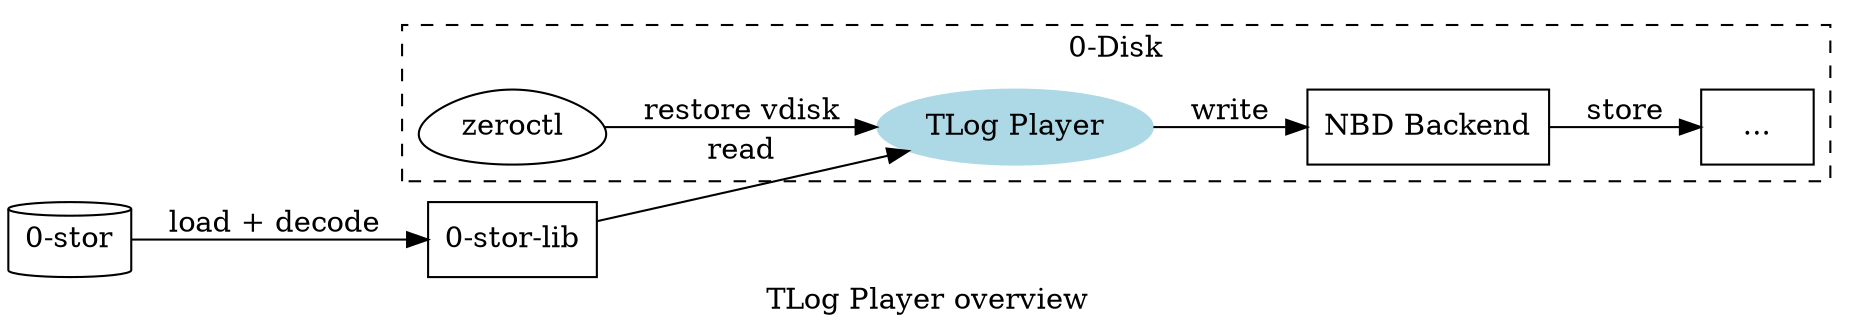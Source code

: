 digraph {
    label = "TLog Player overview"
    rankdir = "LR"

    subgraph clusterZeroDisk {
        label = "0-Disk"
        style = "dashed"

        player [
            label = "TLog Player"
            shape = "oval"
            style = "filled"
            color = "lightblue"
        ]
        backend [
            label = "NBD Backend"
            shape = "rectangle"
        ]
        more [
            label = "..."
            shape = "rectangle"
        ]

        player -> backend [ label = "write" ]
        backend -> more [ label = "store" ]

        zeroctl [
            label = "zeroctl"
            shape = "egg"
        ]

        zeroctl -> player [ label = "restore vdisk" ]
    }

    zerostor [
        label = "0-stor"
        shape = "cylinder"
    ]

    zerostor -> zerostorlib [ label = "load + decode" ]

    zerostorlib [
        label = "0-stor-lib"
        shape = "rectangle"
    ]

    zerostorlib -> player [ label = "read" ]
}